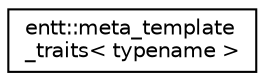 digraph "Graphical Class Hierarchy"
{
 // LATEX_PDF_SIZE
  edge [fontname="Helvetica",fontsize="10",labelfontname="Helvetica",labelfontsize="10"];
  node [fontname="Helvetica",fontsize="10",shape=record];
  rankdir="LR";
  Node0 [label="entt::meta_template\l_traits\< typename \>",height=0.2,width=0.4,color="black", fillcolor="white", style="filled",URL="$structentt_1_1meta__template__traits.html",tooltip="Traits class template to be specialized to enable support for meta template information."];
}
